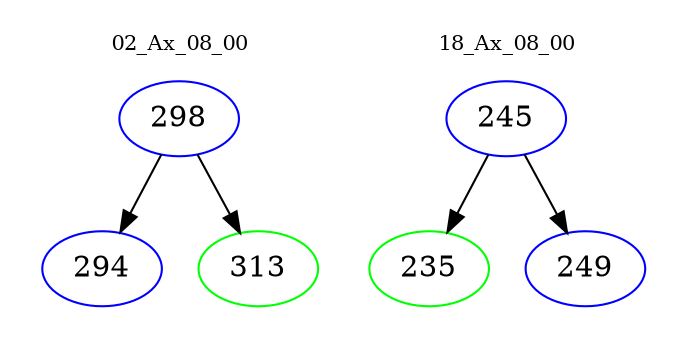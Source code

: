 digraph{
subgraph cluster_0 {
color = white
label = "02_Ax_08_00";
fontsize=10;
T0_298 [label="298", color="blue"]
T0_298 -> T0_294 [color="black"]
T0_294 [label="294", color="blue"]
T0_298 -> T0_313 [color="black"]
T0_313 [label="313", color="green"]
}
subgraph cluster_1 {
color = white
label = "18_Ax_08_00";
fontsize=10;
T1_245 [label="245", color="blue"]
T1_245 -> T1_235 [color="black"]
T1_235 [label="235", color="green"]
T1_245 -> T1_249 [color="black"]
T1_249 [label="249", color="blue"]
}
}
